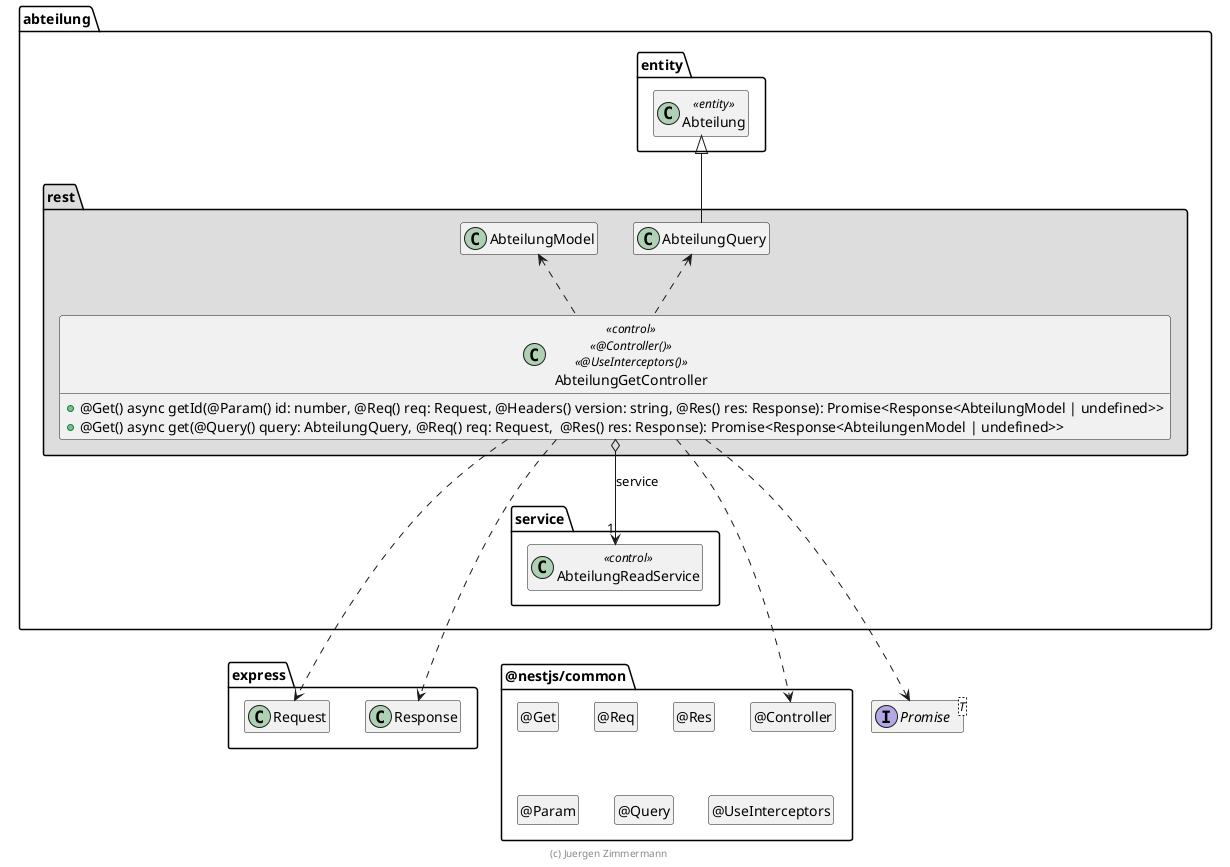 ' Copyright (C) 2019 - present Juergen Zimmermann, Hochschule Karlsruhe
'
' This program is free software: you can redistribute it and/or modify
' it under the terms of the GNU General Public License as published by
' the Free Software Foundation, either version 3 of the License, or
' (at your option) any later version.
'
' This program is distributed in the hope that it will be useful,
' but WITHOUT ANY WARRANTY; without even the implied warranty of
' MERCHANTABILITY or FITNESS FOR A PARTICULAR PURPOSE.  See the
' GNU General Public License for more details.
'
' You should have received a copy of the GNU General Public License
' along with this program.  If not, see <https://www.gnu.org/licenses/>.

' Preview durch <Alt>d

@startuml Controller-Klasse

interface Promise<T>

package @nestjs/common {
  class "@Controller" as Controller
  hide Controller circle

  class "@Get" as Get
  hide Get circle

  class "@Req" as Req
  hide Req circle

  class "@Res" as Res
  hide Res circle

  class "@Param" as Param
  hide Param circle

  class "@Query" as Query
  hide Query circle

  class "@UseInterceptors" as UseInterceptors
  hide UseInterceptors circle
}

package express {
  class Request
  class Response

  Response .[hidden].> Controller
}

package abteilung {
  package entity #FFFFFF {
    class Abteilung <<entity>>

    Abteilung .[hidden].> Promise
    Abteilung .[hidden].> Request
  }

  package service {
    class AbteilungReadService << control >>
  }

  package rest #DDDDDD {
    AbteilungQuery -up-|> Abteilung

    class AbteilungGetController << control >> << @Controller() >> << @UseInterceptors() >> {
      + @Get() async getId(@Param() id: number, @Req() req: Request, @Headers() version: string, @Res() res: Response): Promise<Response<AbteilungModel | undefined>>
      + @Get() async get(@Query() query: AbteilungQuery, @Req() req: Request,  @Res() res: Response): Promise<Response<AbteilungenModel | undefined>>
    }

    AbteilungGetController o--> "1" AbteilungReadService : service

    AbteilungGetController ..> Controller
    AbteilungGetController ..> Request
    AbteilungGetController ..> Response
    AbteilungGetController ..> Promise
    AbteilungGetController .up.> AbteilungModel
    AbteilungGetController .up.> AbteilungQuery

    AbteilungReadService .[hidden].> Request
    AbteilungReadService .[hidden].> Promise
    Response .right[hidden].> Controller
  }
}

hide empty members

footer (c) Juergen Zimmermann

@enduml
